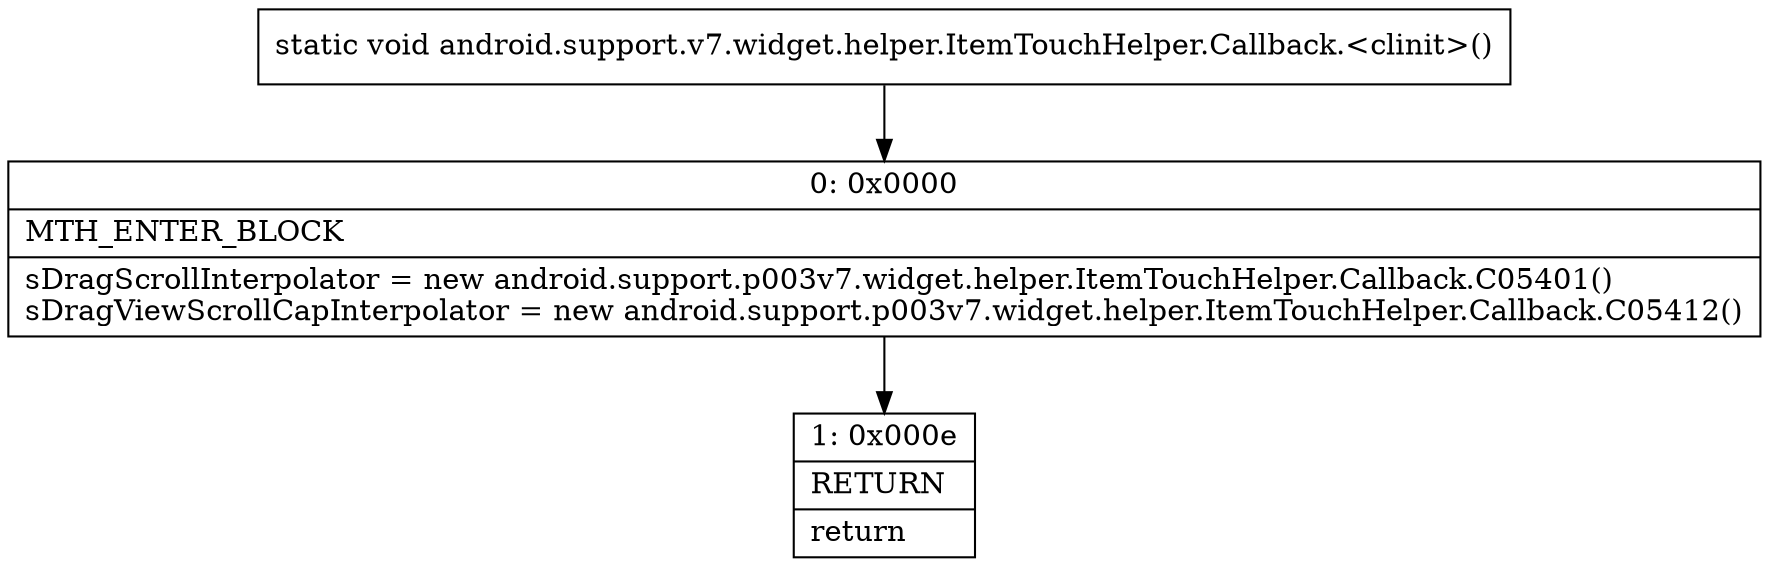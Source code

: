 digraph "CFG forandroid.support.v7.widget.helper.ItemTouchHelper.Callback.\<clinit\>()V" {
Node_0 [shape=record,label="{0\:\ 0x0000|MTH_ENTER_BLOCK\l|sDragScrollInterpolator = new android.support.p003v7.widget.helper.ItemTouchHelper.Callback.C05401()\lsDragViewScrollCapInterpolator = new android.support.p003v7.widget.helper.ItemTouchHelper.Callback.C05412()\l}"];
Node_1 [shape=record,label="{1\:\ 0x000e|RETURN\l|return\l}"];
MethodNode[shape=record,label="{static void android.support.v7.widget.helper.ItemTouchHelper.Callback.\<clinit\>() }"];
MethodNode -> Node_0;
Node_0 -> Node_1;
}

